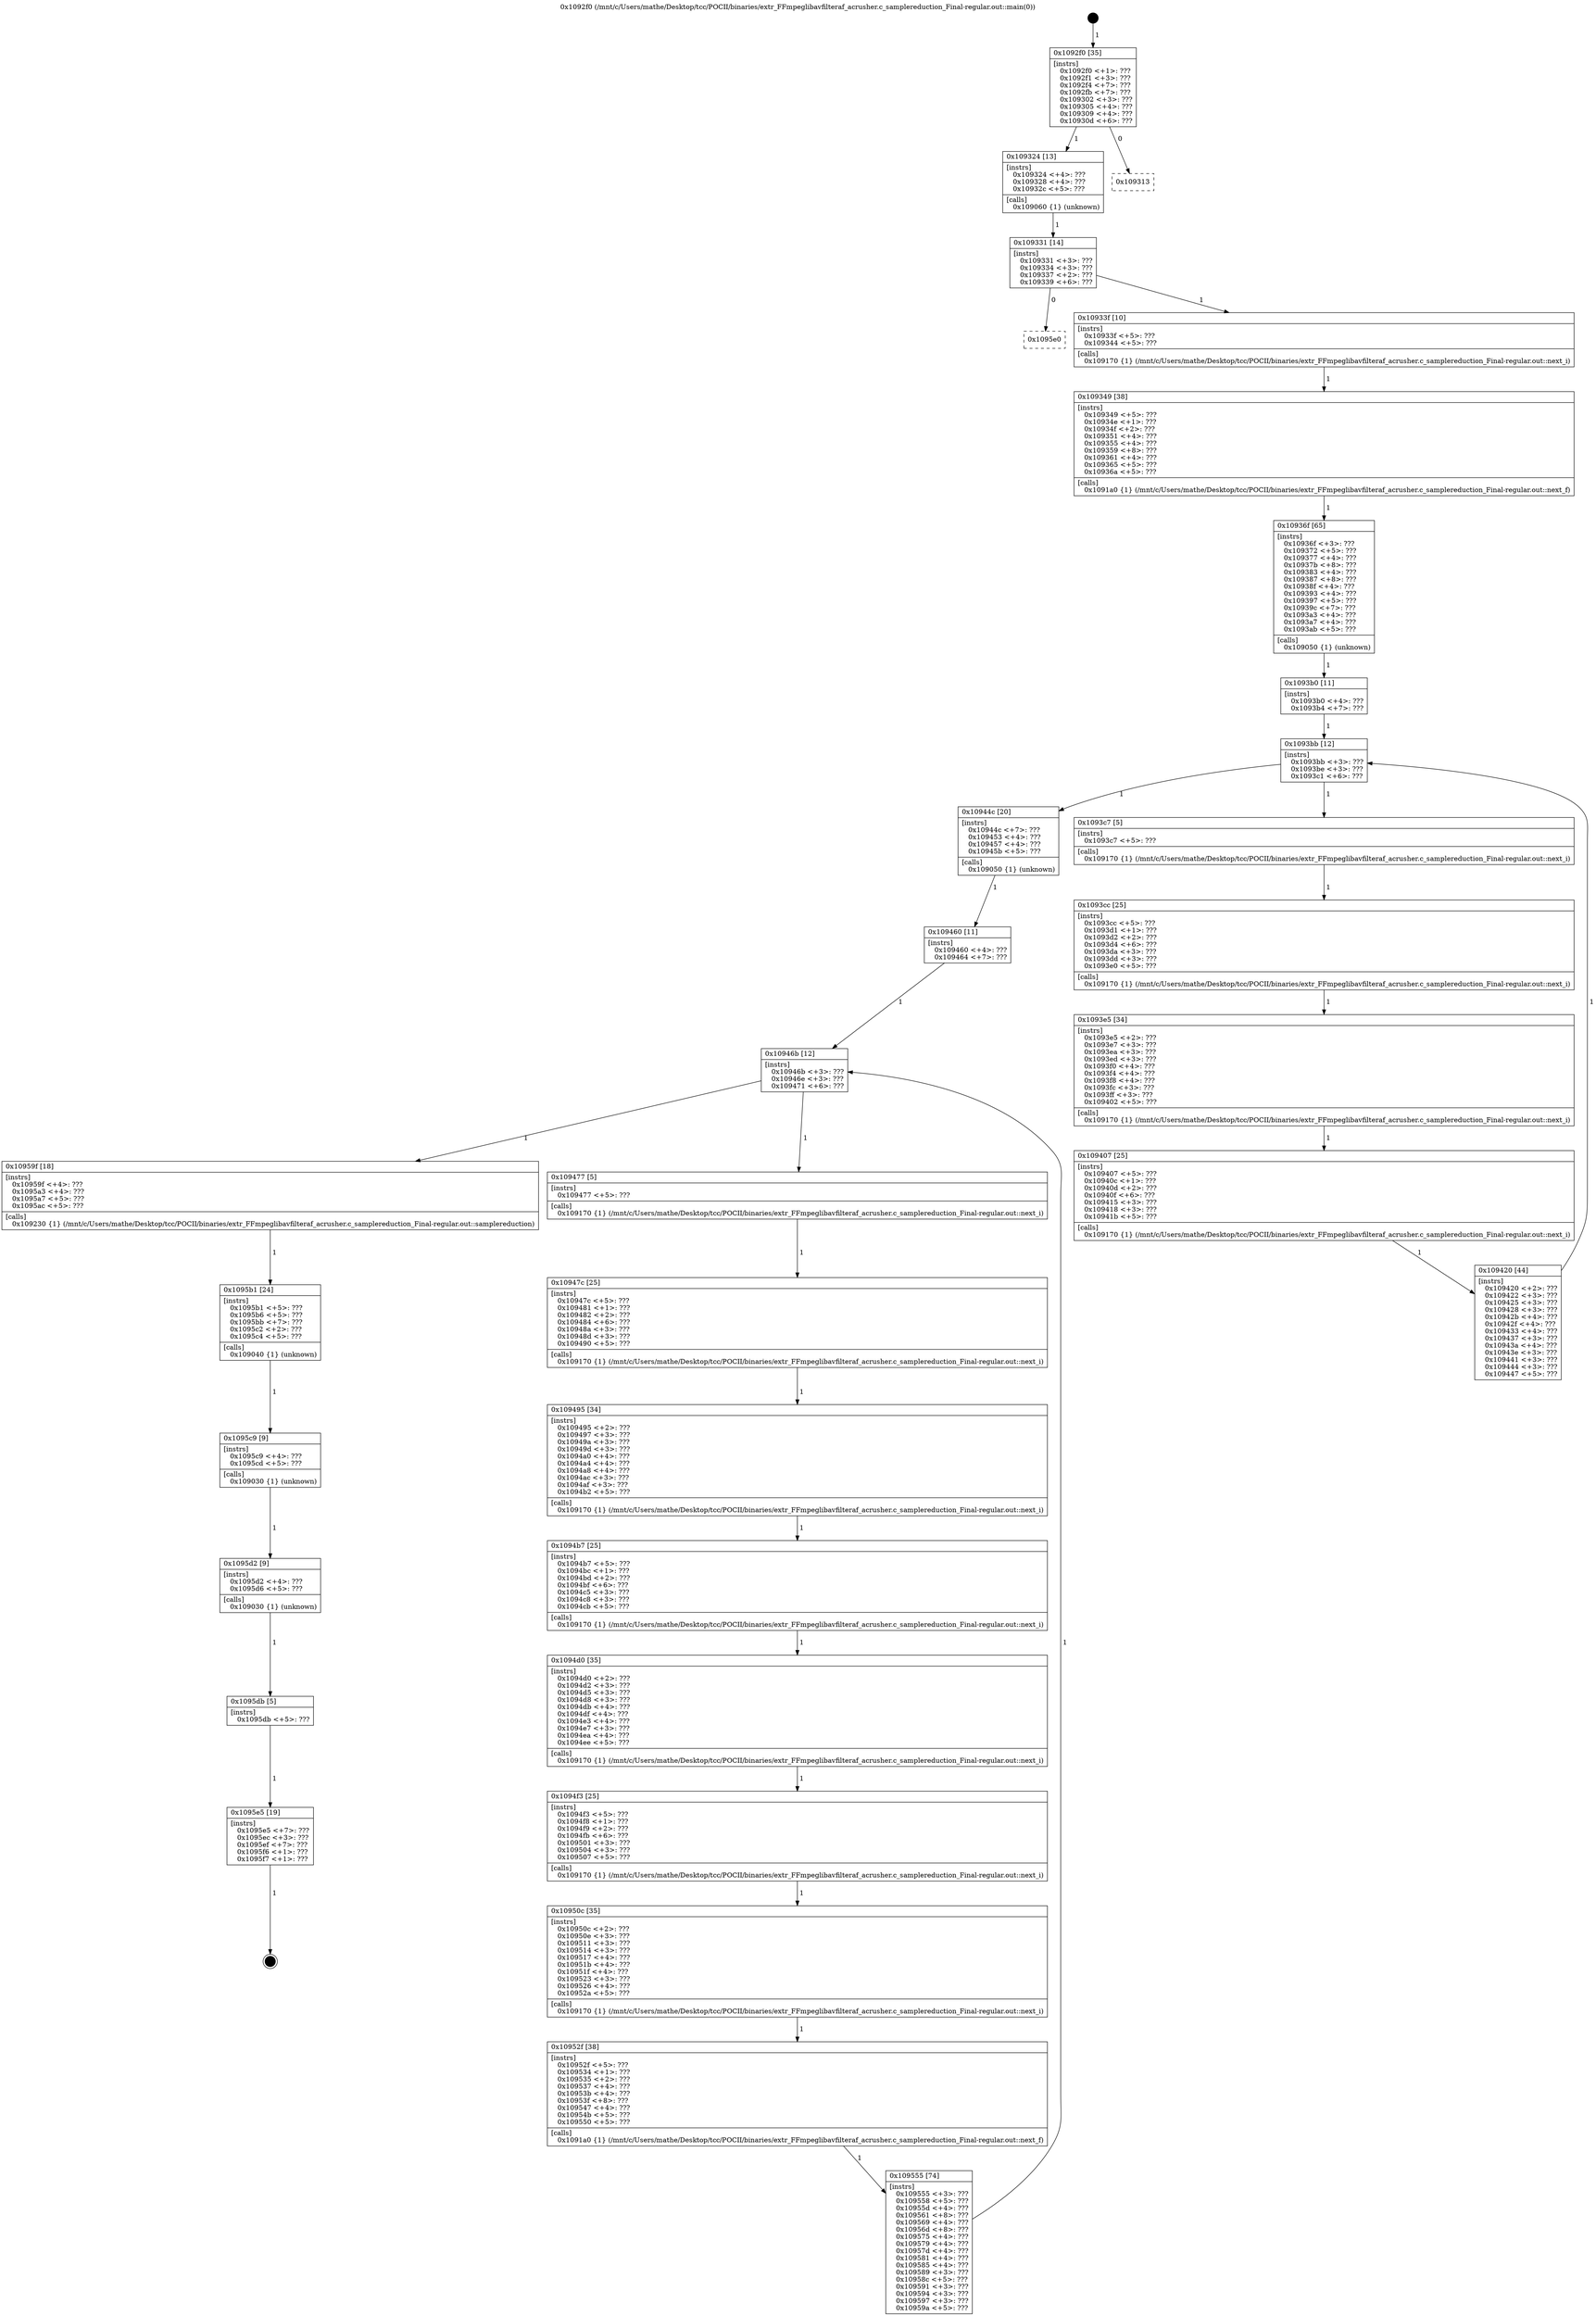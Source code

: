digraph "0x1092f0" {
  label = "0x1092f0 (/mnt/c/Users/mathe/Desktop/tcc/POCII/binaries/extr_FFmpeglibavfilteraf_acrusher.c_samplereduction_Final-regular.out::main(0))"
  labelloc = "t"
  node[shape=record]

  Entry [label="",width=0.3,height=0.3,shape=circle,fillcolor=black,style=filled]
  "0x1092f0" [label="{
     0x1092f0 [35]\l
     | [instrs]\l
     &nbsp;&nbsp;0x1092f0 \<+1\>: ???\l
     &nbsp;&nbsp;0x1092f1 \<+3\>: ???\l
     &nbsp;&nbsp;0x1092f4 \<+7\>: ???\l
     &nbsp;&nbsp;0x1092fb \<+7\>: ???\l
     &nbsp;&nbsp;0x109302 \<+3\>: ???\l
     &nbsp;&nbsp;0x109305 \<+4\>: ???\l
     &nbsp;&nbsp;0x109309 \<+4\>: ???\l
     &nbsp;&nbsp;0x10930d \<+6\>: ???\l
  }"]
  "0x109324" [label="{
     0x109324 [13]\l
     | [instrs]\l
     &nbsp;&nbsp;0x109324 \<+4\>: ???\l
     &nbsp;&nbsp;0x109328 \<+4\>: ???\l
     &nbsp;&nbsp;0x10932c \<+5\>: ???\l
     | [calls]\l
     &nbsp;&nbsp;0x109060 \{1\} (unknown)\l
  }"]
  "0x109313" [label="{
     0x109313\l
  }", style=dashed]
  "0x109331" [label="{
     0x109331 [14]\l
     | [instrs]\l
     &nbsp;&nbsp;0x109331 \<+3\>: ???\l
     &nbsp;&nbsp;0x109334 \<+3\>: ???\l
     &nbsp;&nbsp;0x109337 \<+2\>: ???\l
     &nbsp;&nbsp;0x109339 \<+6\>: ???\l
  }"]
  "0x1095e0" [label="{
     0x1095e0\l
  }", style=dashed]
  "0x10933f" [label="{
     0x10933f [10]\l
     | [instrs]\l
     &nbsp;&nbsp;0x10933f \<+5\>: ???\l
     &nbsp;&nbsp;0x109344 \<+5\>: ???\l
     | [calls]\l
     &nbsp;&nbsp;0x109170 \{1\} (/mnt/c/Users/mathe/Desktop/tcc/POCII/binaries/extr_FFmpeglibavfilteraf_acrusher.c_samplereduction_Final-regular.out::next_i)\l
  }"]
  Exit [label="",width=0.3,height=0.3,shape=circle,fillcolor=black,style=filled,peripheries=2]
  "0x109349" [label="{
     0x109349 [38]\l
     | [instrs]\l
     &nbsp;&nbsp;0x109349 \<+5\>: ???\l
     &nbsp;&nbsp;0x10934e \<+1\>: ???\l
     &nbsp;&nbsp;0x10934f \<+2\>: ???\l
     &nbsp;&nbsp;0x109351 \<+4\>: ???\l
     &nbsp;&nbsp;0x109355 \<+4\>: ???\l
     &nbsp;&nbsp;0x109359 \<+8\>: ???\l
     &nbsp;&nbsp;0x109361 \<+4\>: ???\l
     &nbsp;&nbsp;0x109365 \<+5\>: ???\l
     &nbsp;&nbsp;0x10936a \<+5\>: ???\l
     | [calls]\l
     &nbsp;&nbsp;0x1091a0 \{1\} (/mnt/c/Users/mathe/Desktop/tcc/POCII/binaries/extr_FFmpeglibavfilteraf_acrusher.c_samplereduction_Final-regular.out::next_f)\l
  }"]
  "0x10936f" [label="{
     0x10936f [65]\l
     | [instrs]\l
     &nbsp;&nbsp;0x10936f \<+3\>: ???\l
     &nbsp;&nbsp;0x109372 \<+5\>: ???\l
     &nbsp;&nbsp;0x109377 \<+4\>: ???\l
     &nbsp;&nbsp;0x10937b \<+8\>: ???\l
     &nbsp;&nbsp;0x109383 \<+4\>: ???\l
     &nbsp;&nbsp;0x109387 \<+8\>: ???\l
     &nbsp;&nbsp;0x10938f \<+4\>: ???\l
     &nbsp;&nbsp;0x109393 \<+4\>: ???\l
     &nbsp;&nbsp;0x109397 \<+5\>: ???\l
     &nbsp;&nbsp;0x10939c \<+7\>: ???\l
     &nbsp;&nbsp;0x1093a3 \<+4\>: ???\l
     &nbsp;&nbsp;0x1093a7 \<+4\>: ???\l
     &nbsp;&nbsp;0x1093ab \<+5\>: ???\l
     | [calls]\l
     &nbsp;&nbsp;0x109050 \{1\} (unknown)\l
  }"]
  "0x1093bb" [label="{
     0x1093bb [12]\l
     | [instrs]\l
     &nbsp;&nbsp;0x1093bb \<+3\>: ???\l
     &nbsp;&nbsp;0x1093be \<+3\>: ???\l
     &nbsp;&nbsp;0x1093c1 \<+6\>: ???\l
  }"]
  "0x10944c" [label="{
     0x10944c [20]\l
     | [instrs]\l
     &nbsp;&nbsp;0x10944c \<+7\>: ???\l
     &nbsp;&nbsp;0x109453 \<+4\>: ???\l
     &nbsp;&nbsp;0x109457 \<+4\>: ???\l
     &nbsp;&nbsp;0x10945b \<+5\>: ???\l
     | [calls]\l
     &nbsp;&nbsp;0x109050 \{1\} (unknown)\l
  }"]
  "0x1093c7" [label="{
     0x1093c7 [5]\l
     | [instrs]\l
     &nbsp;&nbsp;0x1093c7 \<+5\>: ???\l
     | [calls]\l
     &nbsp;&nbsp;0x109170 \{1\} (/mnt/c/Users/mathe/Desktop/tcc/POCII/binaries/extr_FFmpeglibavfilteraf_acrusher.c_samplereduction_Final-regular.out::next_i)\l
  }"]
  "0x1093cc" [label="{
     0x1093cc [25]\l
     | [instrs]\l
     &nbsp;&nbsp;0x1093cc \<+5\>: ???\l
     &nbsp;&nbsp;0x1093d1 \<+1\>: ???\l
     &nbsp;&nbsp;0x1093d2 \<+2\>: ???\l
     &nbsp;&nbsp;0x1093d4 \<+6\>: ???\l
     &nbsp;&nbsp;0x1093da \<+3\>: ???\l
     &nbsp;&nbsp;0x1093dd \<+3\>: ???\l
     &nbsp;&nbsp;0x1093e0 \<+5\>: ???\l
     | [calls]\l
     &nbsp;&nbsp;0x109170 \{1\} (/mnt/c/Users/mathe/Desktop/tcc/POCII/binaries/extr_FFmpeglibavfilteraf_acrusher.c_samplereduction_Final-regular.out::next_i)\l
  }"]
  "0x1093e5" [label="{
     0x1093e5 [34]\l
     | [instrs]\l
     &nbsp;&nbsp;0x1093e5 \<+2\>: ???\l
     &nbsp;&nbsp;0x1093e7 \<+3\>: ???\l
     &nbsp;&nbsp;0x1093ea \<+3\>: ???\l
     &nbsp;&nbsp;0x1093ed \<+3\>: ???\l
     &nbsp;&nbsp;0x1093f0 \<+4\>: ???\l
     &nbsp;&nbsp;0x1093f4 \<+4\>: ???\l
     &nbsp;&nbsp;0x1093f8 \<+4\>: ???\l
     &nbsp;&nbsp;0x1093fc \<+3\>: ???\l
     &nbsp;&nbsp;0x1093ff \<+3\>: ???\l
     &nbsp;&nbsp;0x109402 \<+5\>: ???\l
     | [calls]\l
     &nbsp;&nbsp;0x109170 \{1\} (/mnt/c/Users/mathe/Desktop/tcc/POCII/binaries/extr_FFmpeglibavfilteraf_acrusher.c_samplereduction_Final-regular.out::next_i)\l
  }"]
  "0x109407" [label="{
     0x109407 [25]\l
     | [instrs]\l
     &nbsp;&nbsp;0x109407 \<+5\>: ???\l
     &nbsp;&nbsp;0x10940c \<+1\>: ???\l
     &nbsp;&nbsp;0x10940d \<+2\>: ???\l
     &nbsp;&nbsp;0x10940f \<+6\>: ???\l
     &nbsp;&nbsp;0x109415 \<+3\>: ???\l
     &nbsp;&nbsp;0x109418 \<+3\>: ???\l
     &nbsp;&nbsp;0x10941b \<+5\>: ???\l
     | [calls]\l
     &nbsp;&nbsp;0x109170 \{1\} (/mnt/c/Users/mathe/Desktop/tcc/POCII/binaries/extr_FFmpeglibavfilteraf_acrusher.c_samplereduction_Final-regular.out::next_i)\l
  }"]
  "0x109420" [label="{
     0x109420 [44]\l
     | [instrs]\l
     &nbsp;&nbsp;0x109420 \<+2\>: ???\l
     &nbsp;&nbsp;0x109422 \<+3\>: ???\l
     &nbsp;&nbsp;0x109425 \<+3\>: ???\l
     &nbsp;&nbsp;0x109428 \<+3\>: ???\l
     &nbsp;&nbsp;0x10942b \<+4\>: ???\l
     &nbsp;&nbsp;0x10942f \<+4\>: ???\l
     &nbsp;&nbsp;0x109433 \<+4\>: ???\l
     &nbsp;&nbsp;0x109437 \<+3\>: ???\l
     &nbsp;&nbsp;0x10943a \<+4\>: ???\l
     &nbsp;&nbsp;0x10943e \<+3\>: ???\l
     &nbsp;&nbsp;0x109441 \<+3\>: ???\l
     &nbsp;&nbsp;0x109444 \<+3\>: ???\l
     &nbsp;&nbsp;0x109447 \<+5\>: ???\l
  }"]
  "0x1093b0" [label="{
     0x1093b0 [11]\l
     | [instrs]\l
     &nbsp;&nbsp;0x1093b0 \<+4\>: ???\l
     &nbsp;&nbsp;0x1093b4 \<+7\>: ???\l
  }"]
  "0x10946b" [label="{
     0x10946b [12]\l
     | [instrs]\l
     &nbsp;&nbsp;0x10946b \<+3\>: ???\l
     &nbsp;&nbsp;0x10946e \<+3\>: ???\l
     &nbsp;&nbsp;0x109471 \<+6\>: ???\l
  }"]
  "0x10959f" [label="{
     0x10959f [18]\l
     | [instrs]\l
     &nbsp;&nbsp;0x10959f \<+4\>: ???\l
     &nbsp;&nbsp;0x1095a3 \<+4\>: ???\l
     &nbsp;&nbsp;0x1095a7 \<+5\>: ???\l
     &nbsp;&nbsp;0x1095ac \<+5\>: ???\l
     | [calls]\l
     &nbsp;&nbsp;0x109230 \{1\} (/mnt/c/Users/mathe/Desktop/tcc/POCII/binaries/extr_FFmpeglibavfilteraf_acrusher.c_samplereduction_Final-regular.out::samplereduction)\l
  }"]
  "0x109477" [label="{
     0x109477 [5]\l
     | [instrs]\l
     &nbsp;&nbsp;0x109477 \<+5\>: ???\l
     | [calls]\l
     &nbsp;&nbsp;0x109170 \{1\} (/mnt/c/Users/mathe/Desktop/tcc/POCII/binaries/extr_FFmpeglibavfilteraf_acrusher.c_samplereduction_Final-regular.out::next_i)\l
  }"]
  "0x10947c" [label="{
     0x10947c [25]\l
     | [instrs]\l
     &nbsp;&nbsp;0x10947c \<+5\>: ???\l
     &nbsp;&nbsp;0x109481 \<+1\>: ???\l
     &nbsp;&nbsp;0x109482 \<+2\>: ???\l
     &nbsp;&nbsp;0x109484 \<+6\>: ???\l
     &nbsp;&nbsp;0x10948a \<+3\>: ???\l
     &nbsp;&nbsp;0x10948d \<+3\>: ???\l
     &nbsp;&nbsp;0x109490 \<+5\>: ???\l
     | [calls]\l
     &nbsp;&nbsp;0x109170 \{1\} (/mnt/c/Users/mathe/Desktop/tcc/POCII/binaries/extr_FFmpeglibavfilteraf_acrusher.c_samplereduction_Final-regular.out::next_i)\l
  }"]
  "0x109495" [label="{
     0x109495 [34]\l
     | [instrs]\l
     &nbsp;&nbsp;0x109495 \<+2\>: ???\l
     &nbsp;&nbsp;0x109497 \<+3\>: ???\l
     &nbsp;&nbsp;0x10949a \<+3\>: ???\l
     &nbsp;&nbsp;0x10949d \<+3\>: ???\l
     &nbsp;&nbsp;0x1094a0 \<+4\>: ???\l
     &nbsp;&nbsp;0x1094a4 \<+4\>: ???\l
     &nbsp;&nbsp;0x1094a8 \<+4\>: ???\l
     &nbsp;&nbsp;0x1094ac \<+3\>: ???\l
     &nbsp;&nbsp;0x1094af \<+3\>: ???\l
     &nbsp;&nbsp;0x1094b2 \<+5\>: ???\l
     | [calls]\l
     &nbsp;&nbsp;0x109170 \{1\} (/mnt/c/Users/mathe/Desktop/tcc/POCII/binaries/extr_FFmpeglibavfilteraf_acrusher.c_samplereduction_Final-regular.out::next_i)\l
  }"]
  "0x1094b7" [label="{
     0x1094b7 [25]\l
     | [instrs]\l
     &nbsp;&nbsp;0x1094b7 \<+5\>: ???\l
     &nbsp;&nbsp;0x1094bc \<+1\>: ???\l
     &nbsp;&nbsp;0x1094bd \<+2\>: ???\l
     &nbsp;&nbsp;0x1094bf \<+6\>: ???\l
     &nbsp;&nbsp;0x1094c5 \<+3\>: ???\l
     &nbsp;&nbsp;0x1094c8 \<+3\>: ???\l
     &nbsp;&nbsp;0x1094cb \<+5\>: ???\l
     | [calls]\l
     &nbsp;&nbsp;0x109170 \{1\} (/mnt/c/Users/mathe/Desktop/tcc/POCII/binaries/extr_FFmpeglibavfilteraf_acrusher.c_samplereduction_Final-regular.out::next_i)\l
  }"]
  "0x1094d0" [label="{
     0x1094d0 [35]\l
     | [instrs]\l
     &nbsp;&nbsp;0x1094d0 \<+2\>: ???\l
     &nbsp;&nbsp;0x1094d2 \<+3\>: ???\l
     &nbsp;&nbsp;0x1094d5 \<+3\>: ???\l
     &nbsp;&nbsp;0x1094d8 \<+3\>: ???\l
     &nbsp;&nbsp;0x1094db \<+4\>: ???\l
     &nbsp;&nbsp;0x1094df \<+4\>: ???\l
     &nbsp;&nbsp;0x1094e3 \<+4\>: ???\l
     &nbsp;&nbsp;0x1094e7 \<+3\>: ???\l
     &nbsp;&nbsp;0x1094ea \<+4\>: ???\l
     &nbsp;&nbsp;0x1094ee \<+5\>: ???\l
     | [calls]\l
     &nbsp;&nbsp;0x109170 \{1\} (/mnt/c/Users/mathe/Desktop/tcc/POCII/binaries/extr_FFmpeglibavfilteraf_acrusher.c_samplereduction_Final-regular.out::next_i)\l
  }"]
  "0x1094f3" [label="{
     0x1094f3 [25]\l
     | [instrs]\l
     &nbsp;&nbsp;0x1094f3 \<+5\>: ???\l
     &nbsp;&nbsp;0x1094f8 \<+1\>: ???\l
     &nbsp;&nbsp;0x1094f9 \<+2\>: ???\l
     &nbsp;&nbsp;0x1094fb \<+6\>: ???\l
     &nbsp;&nbsp;0x109501 \<+3\>: ???\l
     &nbsp;&nbsp;0x109504 \<+3\>: ???\l
     &nbsp;&nbsp;0x109507 \<+5\>: ???\l
     | [calls]\l
     &nbsp;&nbsp;0x109170 \{1\} (/mnt/c/Users/mathe/Desktop/tcc/POCII/binaries/extr_FFmpeglibavfilteraf_acrusher.c_samplereduction_Final-regular.out::next_i)\l
  }"]
  "0x10950c" [label="{
     0x10950c [35]\l
     | [instrs]\l
     &nbsp;&nbsp;0x10950c \<+2\>: ???\l
     &nbsp;&nbsp;0x10950e \<+3\>: ???\l
     &nbsp;&nbsp;0x109511 \<+3\>: ???\l
     &nbsp;&nbsp;0x109514 \<+3\>: ???\l
     &nbsp;&nbsp;0x109517 \<+4\>: ???\l
     &nbsp;&nbsp;0x10951b \<+4\>: ???\l
     &nbsp;&nbsp;0x10951f \<+4\>: ???\l
     &nbsp;&nbsp;0x109523 \<+3\>: ???\l
     &nbsp;&nbsp;0x109526 \<+4\>: ???\l
     &nbsp;&nbsp;0x10952a \<+5\>: ???\l
     | [calls]\l
     &nbsp;&nbsp;0x109170 \{1\} (/mnt/c/Users/mathe/Desktop/tcc/POCII/binaries/extr_FFmpeglibavfilteraf_acrusher.c_samplereduction_Final-regular.out::next_i)\l
  }"]
  "0x10952f" [label="{
     0x10952f [38]\l
     | [instrs]\l
     &nbsp;&nbsp;0x10952f \<+5\>: ???\l
     &nbsp;&nbsp;0x109534 \<+1\>: ???\l
     &nbsp;&nbsp;0x109535 \<+2\>: ???\l
     &nbsp;&nbsp;0x109537 \<+4\>: ???\l
     &nbsp;&nbsp;0x10953b \<+4\>: ???\l
     &nbsp;&nbsp;0x10953f \<+8\>: ???\l
     &nbsp;&nbsp;0x109547 \<+4\>: ???\l
     &nbsp;&nbsp;0x10954b \<+5\>: ???\l
     &nbsp;&nbsp;0x109550 \<+5\>: ???\l
     | [calls]\l
     &nbsp;&nbsp;0x1091a0 \{1\} (/mnt/c/Users/mathe/Desktop/tcc/POCII/binaries/extr_FFmpeglibavfilteraf_acrusher.c_samplereduction_Final-regular.out::next_f)\l
  }"]
  "0x109555" [label="{
     0x109555 [74]\l
     | [instrs]\l
     &nbsp;&nbsp;0x109555 \<+3\>: ???\l
     &nbsp;&nbsp;0x109558 \<+5\>: ???\l
     &nbsp;&nbsp;0x10955d \<+4\>: ???\l
     &nbsp;&nbsp;0x109561 \<+8\>: ???\l
     &nbsp;&nbsp;0x109569 \<+4\>: ???\l
     &nbsp;&nbsp;0x10956d \<+8\>: ???\l
     &nbsp;&nbsp;0x109575 \<+4\>: ???\l
     &nbsp;&nbsp;0x109579 \<+4\>: ???\l
     &nbsp;&nbsp;0x10957d \<+4\>: ???\l
     &nbsp;&nbsp;0x109581 \<+4\>: ???\l
     &nbsp;&nbsp;0x109585 \<+4\>: ???\l
     &nbsp;&nbsp;0x109589 \<+3\>: ???\l
     &nbsp;&nbsp;0x10958c \<+5\>: ???\l
     &nbsp;&nbsp;0x109591 \<+3\>: ???\l
     &nbsp;&nbsp;0x109594 \<+3\>: ???\l
     &nbsp;&nbsp;0x109597 \<+3\>: ???\l
     &nbsp;&nbsp;0x10959a \<+5\>: ???\l
  }"]
  "0x109460" [label="{
     0x109460 [11]\l
     | [instrs]\l
     &nbsp;&nbsp;0x109460 \<+4\>: ???\l
     &nbsp;&nbsp;0x109464 \<+7\>: ???\l
  }"]
  "0x1095b1" [label="{
     0x1095b1 [24]\l
     | [instrs]\l
     &nbsp;&nbsp;0x1095b1 \<+5\>: ???\l
     &nbsp;&nbsp;0x1095b6 \<+5\>: ???\l
     &nbsp;&nbsp;0x1095bb \<+7\>: ???\l
     &nbsp;&nbsp;0x1095c2 \<+2\>: ???\l
     &nbsp;&nbsp;0x1095c4 \<+5\>: ???\l
     | [calls]\l
     &nbsp;&nbsp;0x109040 \{1\} (unknown)\l
  }"]
  "0x1095c9" [label="{
     0x1095c9 [9]\l
     | [instrs]\l
     &nbsp;&nbsp;0x1095c9 \<+4\>: ???\l
     &nbsp;&nbsp;0x1095cd \<+5\>: ???\l
     | [calls]\l
     &nbsp;&nbsp;0x109030 \{1\} (unknown)\l
  }"]
  "0x1095d2" [label="{
     0x1095d2 [9]\l
     | [instrs]\l
     &nbsp;&nbsp;0x1095d2 \<+4\>: ???\l
     &nbsp;&nbsp;0x1095d6 \<+5\>: ???\l
     | [calls]\l
     &nbsp;&nbsp;0x109030 \{1\} (unknown)\l
  }"]
  "0x1095db" [label="{
     0x1095db [5]\l
     | [instrs]\l
     &nbsp;&nbsp;0x1095db \<+5\>: ???\l
  }"]
  "0x1095e5" [label="{
     0x1095e5 [19]\l
     | [instrs]\l
     &nbsp;&nbsp;0x1095e5 \<+7\>: ???\l
     &nbsp;&nbsp;0x1095ec \<+3\>: ???\l
     &nbsp;&nbsp;0x1095ef \<+7\>: ???\l
     &nbsp;&nbsp;0x1095f6 \<+1\>: ???\l
     &nbsp;&nbsp;0x1095f7 \<+1\>: ???\l
  }"]
  Entry -> "0x1092f0" [label=" 1"]
  "0x1092f0" -> "0x109324" [label=" 1"]
  "0x1092f0" -> "0x109313" [label=" 0"]
  "0x109324" -> "0x109331" [label=" 1"]
  "0x109331" -> "0x1095e0" [label=" 0"]
  "0x109331" -> "0x10933f" [label=" 1"]
  "0x1095e5" -> Exit [label=" 1"]
  "0x10933f" -> "0x109349" [label=" 1"]
  "0x109349" -> "0x10936f" [label=" 1"]
  "0x10936f" -> "0x1093b0" [label=" 1"]
  "0x1093bb" -> "0x10944c" [label=" 1"]
  "0x1093bb" -> "0x1093c7" [label=" 1"]
  "0x1093c7" -> "0x1093cc" [label=" 1"]
  "0x1093cc" -> "0x1093e5" [label=" 1"]
  "0x1093e5" -> "0x109407" [label=" 1"]
  "0x109407" -> "0x109420" [label=" 1"]
  "0x1093b0" -> "0x1093bb" [label=" 1"]
  "0x109420" -> "0x1093bb" [label=" 1"]
  "0x10944c" -> "0x109460" [label=" 1"]
  "0x10946b" -> "0x10959f" [label=" 1"]
  "0x10946b" -> "0x109477" [label=" 1"]
  "0x109477" -> "0x10947c" [label=" 1"]
  "0x10947c" -> "0x109495" [label=" 1"]
  "0x109495" -> "0x1094b7" [label=" 1"]
  "0x1094b7" -> "0x1094d0" [label=" 1"]
  "0x1094d0" -> "0x1094f3" [label=" 1"]
  "0x1094f3" -> "0x10950c" [label=" 1"]
  "0x10950c" -> "0x10952f" [label=" 1"]
  "0x10952f" -> "0x109555" [label=" 1"]
  "0x109460" -> "0x10946b" [label=" 1"]
  "0x109555" -> "0x10946b" [label=" 1"]
  "0x10959f" -> "0x1095b1" [label=" 1"]
  "0x1095b1" -> "0x1095c9" [label=" 1"]
  "0x1095c9" -> "0x1095d2" [label=" 1"]
  "0x1095d2" -> "0x1095db" [label=" 1"]
  "0x1095db" -> "0x1095e5" [label=" 1"]
}
